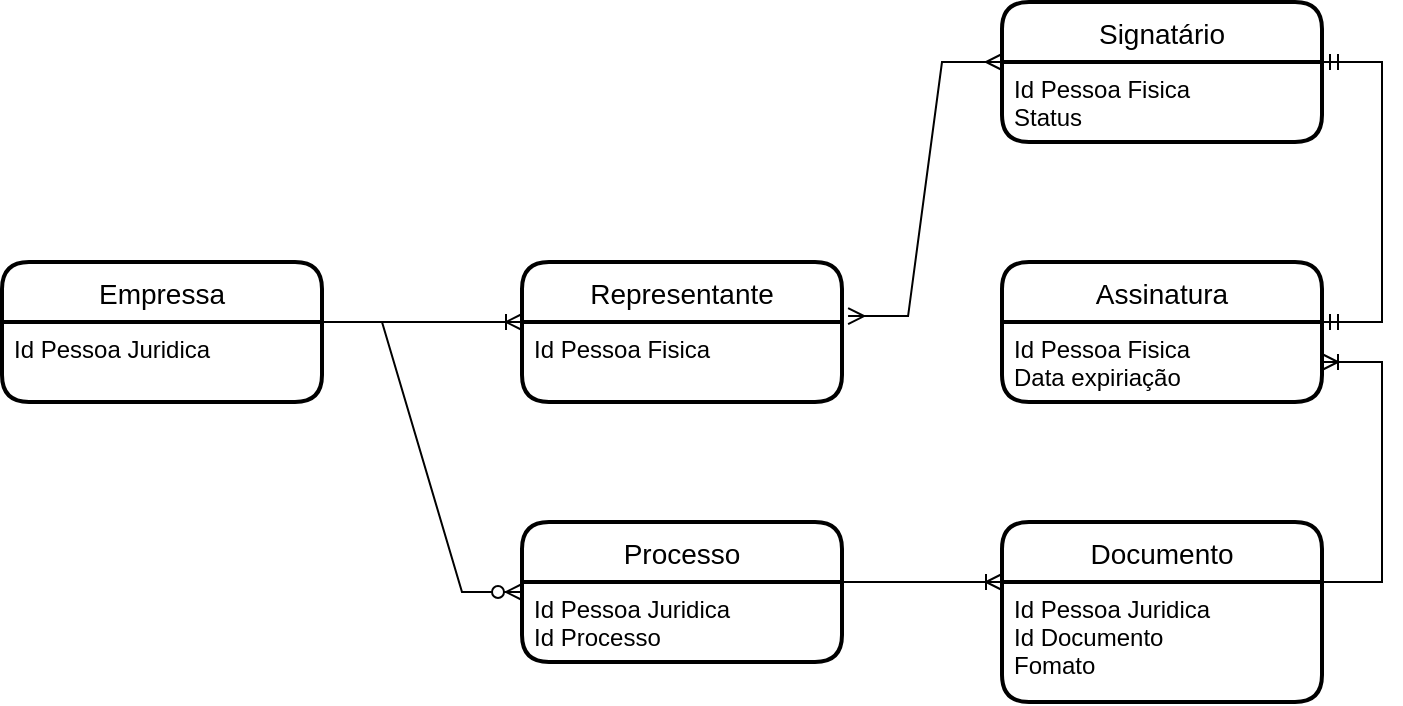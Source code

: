 <mxfile version="17.2.4" type="device"><diagram id="D1Zn5--lm-jpgpTN44Mp" name="Página-1"><mxGraphModel dx="867" dy="552" grid="1" gridSize="10" guides="1" tooltips="1" connect="1" arrows="1" fold="1" page="1" pageScale="1" pageWidth="827" pageHeight="1169" math="0" shadow="0"><root><mxCell id="0"/><mxCell id="1" parent="0"/><mxCell id="nbqnEYWbs8YY3dbWF3QW-1" value="Empressa" style="swimlane;childLayout=stackLayout;horizontal=1;startSize=30;horizontalStack=0;rounded=1;fontSize=14;fontStyle=0;strokeWidth=2;resizeParent=0;resizeLast=1;shadow=0;dashed=0;align=center;" parent="1" vertex="1"><mxGeometry x="140" y="180" width="160" height="70" as="geometry"><mxRectangle x="330" y="230" width="70" height="30" as="alternateBounds"/></mxGeometry></mxCell><mxCell id="nbqnEYWbs8YY3dbWF3QW-2" value="Id Pessoa Juridica" style="align=left;strokeColor=none;fillColor=none;spacingLeft=4;fontSize=12;verticalAlign=top;resizable=0;rotatable=0;part=1;" parent="nbqnEYWbs8YY3dbWF3QW-1" vertex="1"><mxGeometry y="30" width="160" height="40" as="geometry"/></mxCell><mxCell id="nbqnEYWbs8YY3dbWF3QW-5" value="Representante" style="swimlane;childLayout=stackLayout;horizontal=1;startSize=30;horizontalStack=0;rounded=1;fontSize=14;fontStyle=0;strokeWidth=2;resizeParent=0;resizeLast=1;shadow=0;dashed=0;align=center;" parent="1" vertex="1"><mxGeometry x="400" y="180" width="160" height="70" as="geometry"><mxRectangle x="330" y="230" width="70" height="30" as="alternateBounds"/></mxGeometry></mxCell><mxCell id="nbqnEYWbs8YY3dbWF3QW-6" value="Id Pessoa Fisica" style="align=left;strokeColor=none;fillColor=none;spacingLeft=4;fontSize=12;verticalAlign=top;resizable=0;rotatable=0;part=1;" parent="nbqnEYWbs8YY3dbWF3QW-5" vertex="1"><mxGeometry y="30" width="160" height="40" as="geometry"/></mxCell><mxCell id="nbqnEYWbs8YY3dbWF3QW-9" value="" style="edgeStyle=entityRelationEdgeStyle;fontSize=12;html=1;endArrow=ERoneToMany;rounded=0;entryX=0;entryY=0;entryDx=0;entryDy=0;exitX=1;exitY=0;exitDx=0;exitDy=0;" parent="1" source="nbqnEYWbs8YY3dbWF3QW-2" target="nbqnEYWbs8YY3dbWF3QW-6" edge="1"><mxGeometry width="100" height="100" relative="1" as="geometry"><mxPoint x="290" y="360" as="sourcePoint"/><mxPoint x="390" y="260" as="targetPoint"/></mxGeometry></mxCell><mxCell id="nbqnEYWbs8YY3dbWF3QW-12" value="Processo" style="swimlane;childLayout=stackLayout;horizontal=1;startSize=30;horizontalStack=0;rounded=1;fontSize=14;fontStyle=0;strokeWidth=2;resizeParent=0;resizeLast=1;shadow=0;dashed=0;align=center;" parent="1" vertex="1"><mxGeometry x="400" y="310" width="160" height="70" as="geometry"><mxRectangle x="330" y="230" width="70" height="30" as="alternateBounds"/></mxGeometry></mxCell><mxCell id="nbqnEYWbs8YY3dbWF3QW-13" value="Id Pessoa Juridica&#10;Id Processo" style="align=left;strokeColor=none;fillColor=none;spacingLeft=4;fontSize=12;verticalAlign=top;resizable=0;rotatable=0;part=1;" parent="nbqnEYWbs8YY3dbWF3QW-12" vertex="1"><mxGeometry y="30" width="160" height="40" as="geometry"/></mxCell><mxCell id="nbqnEYWbs8YY3dbWF3QW-16" value="" style="edgeStyle=entityRelationEdgeStyle;fontSize=12;html=1;endArrow=ERzeroToMany;endFill=1;rounded=0;entryX=0;entryY=0.5;entryDx=0;entryDy=0;exitX=1;exitY=0;exitDx=0;exitDy=0;" parent="1" source="nbqnEYWbs8YY3dbWF3QW-2" target="nbqnEYWbs8YY3dbWF3QW-12" edge="1"><mxGeometry width="100" height="100" relative="1" as="geometry"><mxPoint x="360" y="410" as="sourcePoint"/><mxPoint x="460" y="310" as="targetPoint"/></mxGeometry></mxCell><mxCell id="nbqnEYWbs8YY3dbWF3QW-19" value="Documento" style="swimlane;childLayout=stackLayout;horizontal=1;startSize=30;horizontalStack=0;rounded=1;fontSize=14;fontStyle=0;strokeWidth=2;resizeParent=0;resizeLast=1;shadow=0;dashed=0;align=center;" parent="1" vertex="1"><mxGeometry x="640" y="310" width="160" height="90" as="geometry"><mxRectangle x="330" y="230" width="70" height="30" as="alternateBounds"/></mxGeometry></mxCell><mxCell id="nbqnEYWbs8YY3dbWF3QW-20" value="Id Pessoa Juridica&#10;Id Documento&#10;Fomato" style="align=left;strokeColor=none;fillColor=none;spacingLeft=4;fontSize=12;verticalAlign=top;resizable=0;rotatable=0;part=1;" parent="nbqnEYWbs8YY3dbWF3QW-19" vertex="1"><mxGeometry y="30" width="160" height="60" as="geometry"/></mxCell><mxCell id="nbqnEYWbs8YY3dbWF3QW-22" value="" style="edgeStyle=entityRelationEdgeStyle;fontSize=12;html=1;endArrow=ERoneToMany;rounded=0;exitX=1;exitY=0;exitDx=0;exitDy=0;entryX=0;entryY=0;entryDx=0;entryDy=0;" parent="1" source="nbqnEYWbs8YY3dbWF3QW-13" target="nbqnEYWbs8YY3dbWF3QW-20" edge="1"><mxGeometry width="100" height="100" relative="1" as="geometry"><mxPoint x="560" y="360" as="sourcePoint"/><mxPoint x="640" y="350" as="targetPoint"/></mxGeometry></mxCell><mxCell id="nbqnEYWbs8YY3dbWF3QW-23" value="Assinatura" style="swimlane;childLayout=stackLayout;horizontal=1;startSize=30;horizontalStack=0;rounded=1;fontSize=14;fontStyle=0;strokeWidth=2;resizeParent=0;resizeLast=1;shadow=0;dashed=0;align=center;" parent="1" vertex="1"><mxGeometry x="640" y="180" width="160" height="70" as="geometry"><mxRectangle x="330" y="230" width="70" height="30" as="alternateBounds"/></mxGeometry></mxCell><mxCell id="nbqnEYWbs8YY3dbWF3QW-24" value="Id Pessoa Fisica&#10;Data expiriação" style="align=left;strokeColor=none;fillColor=none;spacingLeft=4;fontSize=12;verticalAlign=top;resizable=0;rotatable=0;part=1;" parent="nbqnEYWbs8YY3dbWF3QW-23" vertex="1"><mxGeometry y="30" width="160" height="40" as="geometry"/></mxCell><mxCell id="nbqnEYWbs8YY3dbWF3QW-27" value="Signatário" style="swimlane;childLayout=stackLayout;horizontal=1;startSize=30;horizontalStack=0;rounded=1;fontSize=14;fontStyle=0;strokeWidth=2;resizeParent=0;resizeLast=1;shadow=0;dashed=0;align=center;" parent="1" vertex="1"><mxGeometry x="640" y="50" width="160" height="70" as="geometry"><mxRectangle x="330" y="230" width="70" height="30" as="alternateBounds"/></mxGeometry></mxCell><mxCell id="nbqnEYWbs8YY3dbWF3QW-28" value="Id Pessoa Fisica&#10;Status" style="align=left;strokeColor=none;fillColor=none;spacingLeft=4;fontSize=12;verticalAlign=top;resizable=0;rotatable=0;part=1;" parent="nbqnEYWbs8YY3dbWF3QW-27" vertex="1"><mxGeometry y="30" width="160" height="40" as="geometry"/></mxCell><mxCell id="nbqnEYWbs8YY3dbWF3QW-30" value="" style="edgeStyle=entityRelationEdgeStyle;fontSize=12;html=1;endArrow=ERmany;startArrow=ERmany;rounded=0;exitX=1.019;exitY=0.386;exitDx=0;exitDy=0;exitPerimeter=0;entryX=0;entryY=0;entryDx=0;entryDy=0;" parent="1" source="nbqnEYWbs8YY3dbWF3QW-5" target="nbqnEYWbs8YY3dbWF3QW-28" edge="1"><mxGeometry width="100" height="100" relative="1" as="geometry"><mxPoint x="460" y="150" as="sourcePoint"/><mxPoint x="560" y="50" as="targetPoint"/></mxGeometry></mxCell><mxCell id="nbqnEYWbs8YY3dbWF3QW-31" value="" style="edgeStyle=entityRelationEdgeStyle;fontSize=12;html=1;endArrow=ERmandOne;startArrow=ERmandOne;rounded=0;entryX=1;entryY=0;entryDx=0;entryDy=0;exitX=1;exitY=0;exitDx=0;exitDy=0;" parent="1" source="nbqnEYWbs8YY3dbWF3QW-24" target="nbqnEYWbs8YY3dbWF3QW-28" edge="1"><mxGeometry width="100" height="100" relative="1" as="geometry"><mxPoint x="480" y="350" as="sourcePoint"/><mxPoint x="580" y="250" as="targetPoint"/></mxGeometry></mxCell><mxCell id="nbqnEYWbs8YY3dbWF3QW-33" value="" style="edgeStyle=entityRelationEdgeStyle;fontSize=12;html=1;endArrow=ERoneToMany;rounded=0;exitX=1;exitY=0;exitDx=0;exitDy=0;" parent="1" source="nbqnEYWbs8YY3dbWF3QW-20" target="nbqnEYWbs8YY3dbWF3QW-24" edge="1"><mxGeometry width="100" height="100" relative="1" as="geometry"><mxPoint x="810" y="350" as="sourcePoint"/><mxPoint x="910" y="250" as="targetPoint"/></mxGeometry></mxCell></root></mxGraphModel></diagram></mxfile>